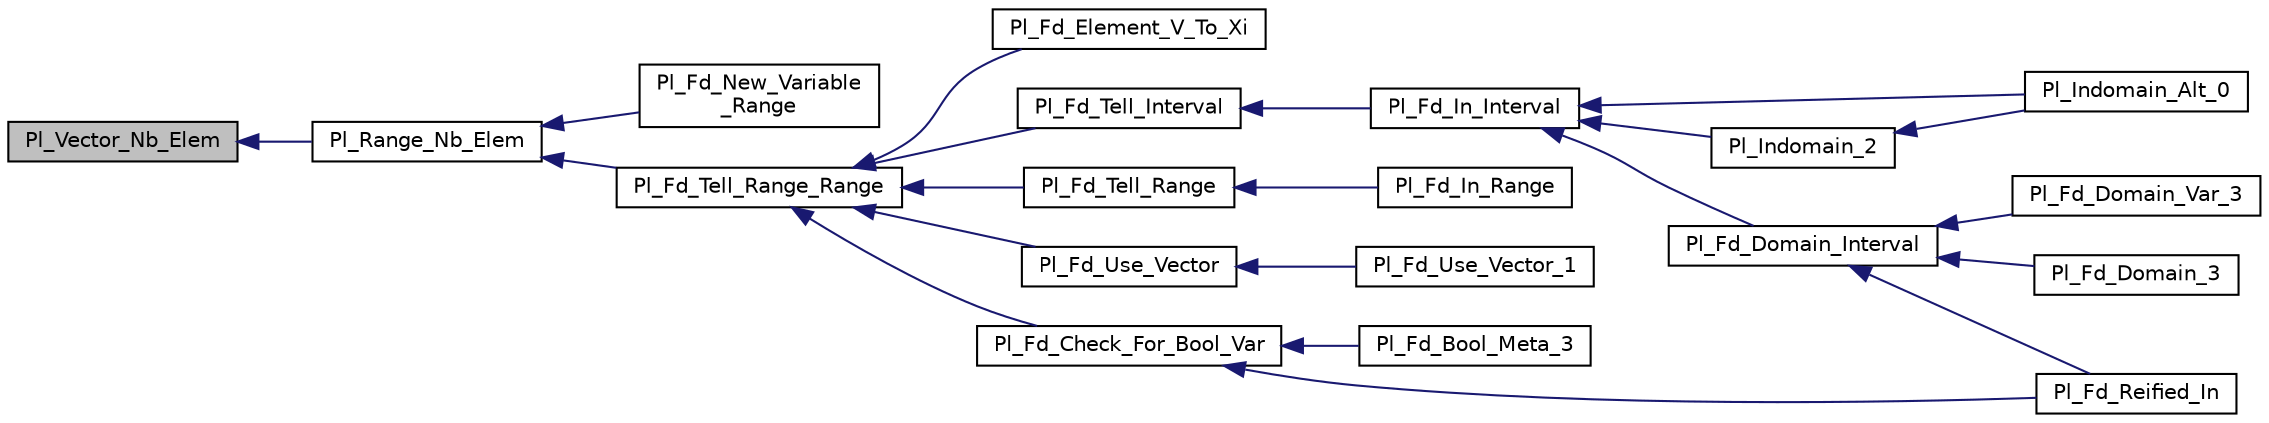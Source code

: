 digraph "Pl_Vector_Nb_Elem"
{
  edge [fontname="Helvetica",fontsize="10",labelfontname="Helvetica",labelfontsize="10"];
  node [fontname="Helvetica",fontsize="10",shape=record];
  rankdir="LR";
  Node1 [label="Pl_Vector_Nb_Elem",height=0.2,width=0.4,color="black", fillcolor="grey75", style="filled", fontcolor="black"];
  Node1 -> Node2 [dir="back",color="midnightblue",fontsize="10",style="solid"];
  Node2 [label="Pl_Range_Nb_Elem",height=0.2,width=0.4,color="black", fillcolor="white", style="filled",URL="$fd__range_8h.html#ac4ad9dade9c0c8b0c84749f812a6b467"];
  Node2 -> Node3 [dir="back",color="midnightblue",fontsize="10",style="solid"];
  Node3 [label="Pl_Fd_New_Variable\l_Range",height=0.2,width=0.4,color="black", fillcolor="white", style="filled",URL="$fd__inst_8h.html#a68d595d711a2afb1240242c25052b57d"];
  Node2 -> Node4 [dir="back",color="midnightblue",fontsize="10",style="solid"];
  Node4 [label="Pl_Fd_Tell_Range_Range",height=0.2,width=0.4,color="black", fillcolor="white", style="filled",URL="$fd__inst_8h.html#ad4fb250c865f8185fec8b7a35664105c"];
  Node4 -> Node5 [dir="back",color="midnightblue",fontsize="10",style="solid"];
  Node5 [label="Pl_Fd_Element_V_To_Xi",height=0.2,width=0.4,color="black", fillcolor="white", style="filled",URL="$fd__symbolic__c_8c.html#a973eafe617160ecababeafeb060d03ec"];
  Node4 -> Node6 [dir="back",color="midnightblue",fontsize="10",style="solid"];
  Node6 [label="Pl_Fd_Tell_Interval",height=0.2,width=0.4,color="black", fillcolor="white", style="filled",URL="$fd__inst_8h.html#a0fff01614d94fe7db9d90fa7f01e14d2"];
  Node6 -> Node7 [dir="back",color="midnightblue",fontsize="10",style="solid"];
  Node7 [label="Pl_Fd_In_Interval",height=0.2,width=0.4,color="black", fillcolor="white", style="filled",URL="$fd__inst_8h.html#a306ee51e5acc5fd6a0c9c3aa79f04ac0"];
  Node7 -> Node8 [dir="back",color="midnightblue",fontsize="10",style="solid"];
  Node8 [label="Pl_Fd_Domain_Interval",height=0.2,width=0.4,color="black", fillcolor="white", style="filled",URL="$fd__values__c_8c.html#a351067a2ae42277486b8a46d91911a0d"];
  Node8 -> Node9 [dir="back",color="midnightblue",fontsize="10",style="solid"];
  Node9 [label="Pl_Fd_Reified_In",height=0.2,width=0.4,color="black", fillcolor="white", style="filled",URL="$fd__bool__c_8c.html#aad0a445c9905cdb15eeb91e0dc38c0dd"];
  Node8 -> Node10 [dir="back",color="midnightblue",fontsize="10",style="solid"];
  Node10 [label="Pl_Fd_Domain_Var_3",height=0.2,width=0.4,color="black", fillcolor="white", style="filled",URL="$fd__values__c_8c.html#aa777642264b14ca56887669b19202374"];
  Node8 -> Node11 [dir="back",color="midnightblue",fontsize="10",style="solid"];
  Node11 [label="Pl_Fd_Domain_3",height=0.2,width=0.4,color="black", fillcolor="white", style="filled",URL="$fd__values__c_8c.html#ac3230fe39ec80a19b8cac99c538ea083"];
  Node7 -> Node12 [dir="back",color="midnightblue",fontsize="10",style="solid"];
  Node12 [label="Pl_Indomain_2",height=0.2,width=0.4,color="black", fillcolor="white", style="filled",URL="$fd__values__c_8c.html#a6de1db9fb85e24c632fbb29ec6f8724e"];
  Node12 -> Node13 [dir="back",color="midnightblue",fontsize="10",style="solid"];
  Node13 [label="Pl_Indomain_Alt_0",height=0.2,width=0.4,color="black", fillcolor="white", style="filled",URL="$fd__values__c_8c.html#a180ad373ea06757f95f7286c0de75fb0"];
  Node7 -> Node13 [dir="back",color="midnightblue",fontsize="10",style="solid"];
  Node4 -> Node14 [dir="back",color="midnightblue",fontsize="10",style="solid"];
  Node14 [label="Pl_Fd_Tell_Range",height=0.2,width=0.4,color="black", fillcolor="white", style="filled",URL="$fd__inst_8h.html#ab9c5efdca39e3f34ef344652781cfca0"];
  Node14 -> Node15 [dir="back",color="midnightblue",fontsize="10",style="solid"];
  Node15 [label="Pl_Fd_In_Range",height=0.2,width=0.4,color="black", fillcolor="white", style="filled",URL="$fd__inst_8h.html#afaac1046c28522b902125a330776ade9"];
  Node4 -> Node16 [dir="back",color="midnightblue",fontsize="10",style="solid"];
  Node16 [label="Pl_Fd_Use_Vector",height=0.2,width=0.4,color="black", fillcolor="white", style="filled",URL="$fd__inst_8h.html#a2d3586b22af6cc729a0340f120e4a98f"];
  Node16 -> Node17 [dir="back",color="midnightblue",fontsize="10",style="solid"];
  Node17 [label="Pl_Fd_Use_Vector_1",height=0.2,width=0.4,color="black", fillcolor="white", style="filled",URL="$fd__infos__c_8c.html#aa529fc87d64f8d89a1012da83771843e"];
  Node4 -> Node18 [dir="back",color="midnightblue",fontsize="10",style="solid"];
  Node18 [label="Pl_Fd_Check_For_Bool_Var",height=0.2,width=0.4,color="black", fillcolor="white", style="filled",URL="$fd__inst_8h.html#a48bfe26ff0c1846232e2c494c7746c5e"];
  Node18 -> Node19 [dir="back",color="midnightblue",fontsize="10",style="solid"];
  Node19 [label="Pl_Fd_Bool_Meta_3",height=0.2,width=0.4,color="black", fillcolor="white", style="filled",URL="$fd__bool__c_8c.html#af216d1fd11aff1fa2cb04c7ead09615f"];
  Node18 -> Node9 [dir="back",color="midnightblue",fontsize="10",style="solid"];
}
